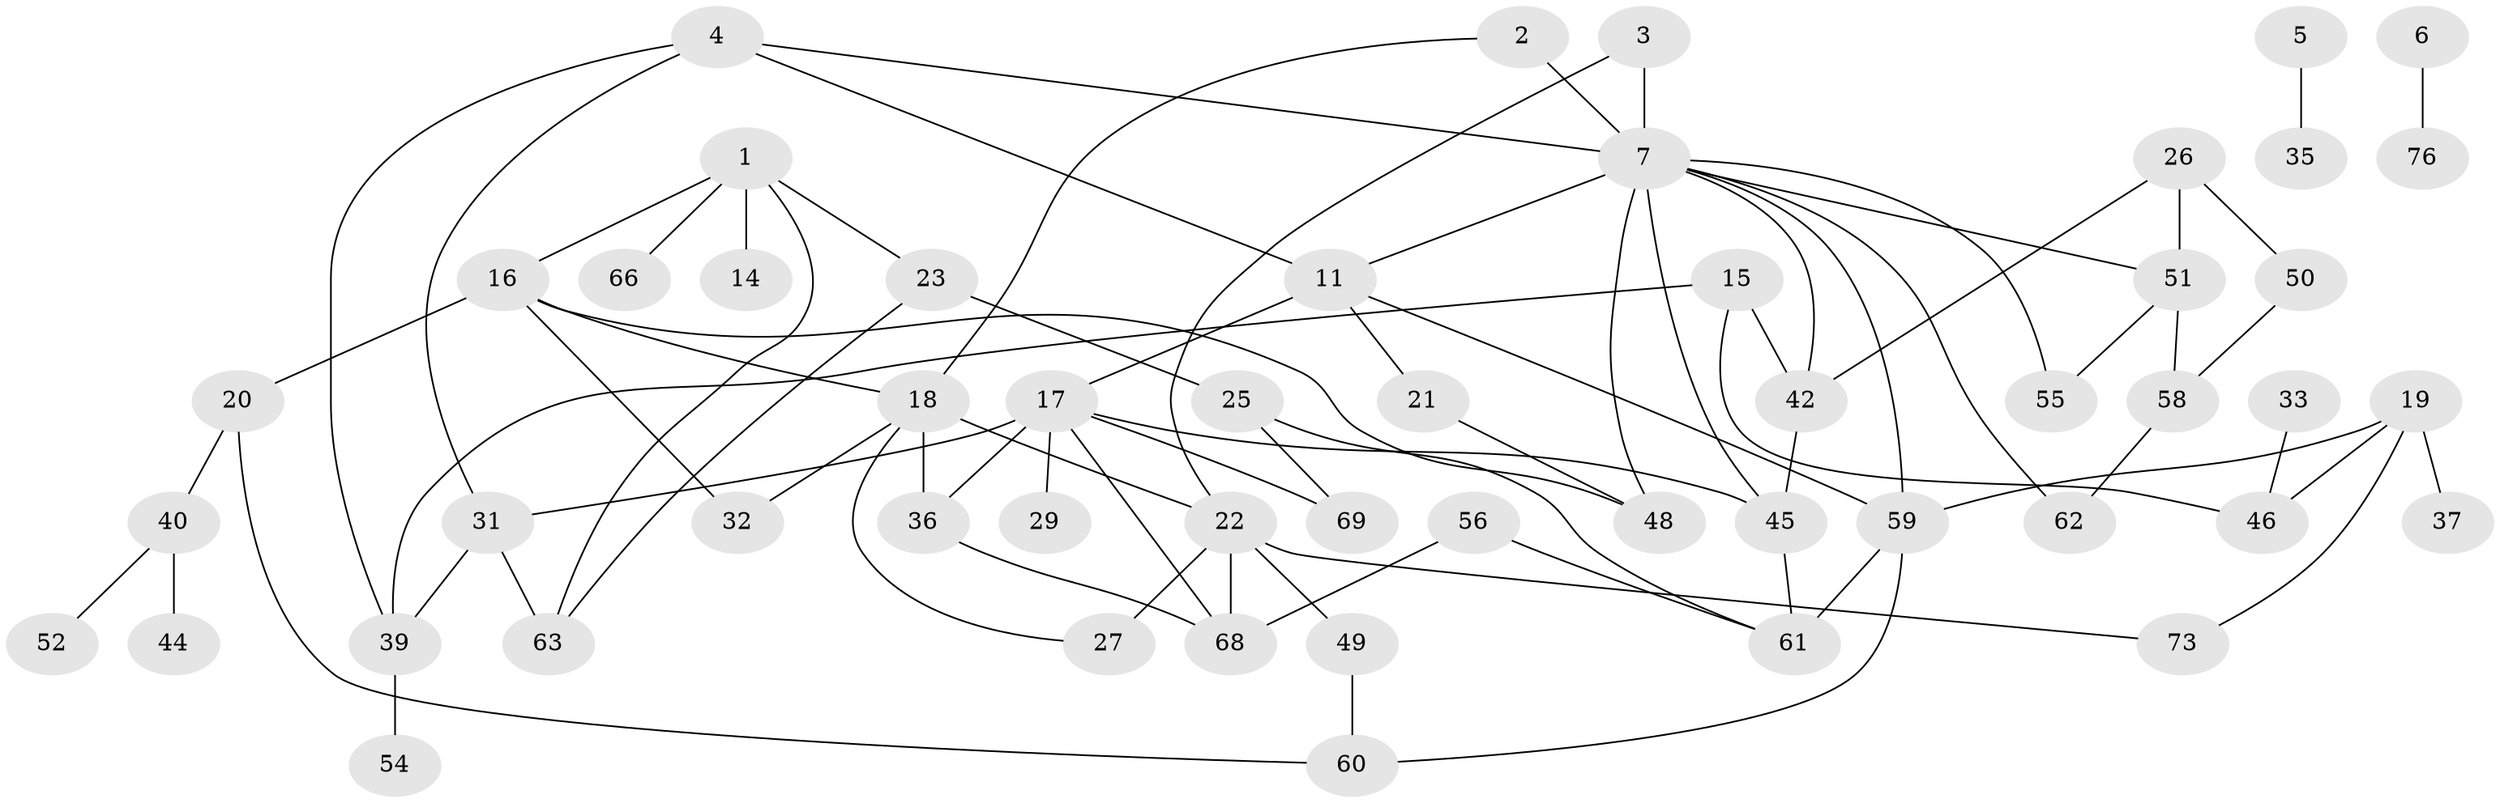 // original degree distribution, {3: 0.1610738255033557, 2: 0.3288590604026846, 4: 0.10738255033557047, 0: 0.1342281879194631, 1: 0.21476510067114093, 6: 0.013422818791946308, 5: 0.03355704697986577, 7: 0.006711409395973154}
// Generated by graph-tools (version 1.1) at 2025/33/03/09/25 02:33:43]
// undirected, 53 vertices, 79 edges
graph export_dot {
graph [start="1"]
  node [color=gray90,style=filled];
  1;
  2;
  3;
  4;
  5;
  6;
  7;
  11;
  14;
  15;
  16;
  17;
  18;
  19;
  20;
  21;
  22;
  23;
  25;
  26;
  27;
  29;
  31;
  32;
  33;
  35;
  36;
  37;
  39;
  40;
  42;
  44;
  45;
  46;
  48;
  49;
  50;
  51;
  52;
  54;
  55;
  56;
  58;
  59;
  60;
  61;
  62;
  63;
  66;
  68;
  69;
  73;
  76;
  1 -- 14 [weight=1.0];
  1 -- 16 [weight=1.0];
  1 -- 23 [weight=1.0];
  1 -- 63 [weight=1.0];
  1 -- 66 [weight=1.0];
  2 -- 7 [weight=2.0];
  2 -- 18 [weight=1.0];
  3 -- 7 [weight=1.0];
  3 -- 22 [weight=1.0];
  4 -- 7 [weight=1.0];
  4 -- 11 [weight=1.0];
  4 -- 31 [weight=1.0];
  4 -- 39 [weight=1.0];
  5 -- 35 [weight=1.0];
  6 -- 76 [weight=1.0];
  7 -- 11 [weight=1.0];
  7 -- 42 [weight=1.0];
  7 -- 45 [weight=1.0];
  7 -- 48 [weight=1.0];
  7 -- 51 [weight=1.0];
  7 -- 55 [weight=1.0];
  7 -- 59 [weight=1.0];
  7 -- 62 [weight=1.0];
  11 -- 17 [weight=2.0];
  11 -- 21 [weight=1.0];
  11 -- 59 [weight=1.0];
  15 -- 39 [weight=1.0];
  15 -- 42 [weight=1.0];
  15 -- 46 [weight=1.0];
  16 -- 18 [weight=1.0];
  16 -- 20 [weight=1.0];
  16 -- 32 [weight=1.0];
  16 -- 48 [weight=1.0];
  17 -- 29 [weight=1.0];
  17 -- 31 [weight=1.0];
  17 -- 36 [weight=1.0];
  17 -- 45 [weight=2.0];
  17 -- 68 [weight=1.0];
  17 -- 69 [weight=1.0];
  18 -- 22 [weight=1.0];
  18 -- 27 [weight=1.0];
  18 -- 32 [weight=1.0];
  18 -- 36 [weight=2.0];
  19 -- 37 [weight=1.0];
  19 -- 46 [weight=1.0];
  19 -- 59 [weight=1.0];
  19 -- 73 [weight=1.0];
  20 -- 40 [weight=1.0];
  20 -- 60 [weight=1.0];
  21 -- 48 [weight=1.0];
  22 -- 27 [weight=2.0];
  22 -- 49 [weight=1.0];
  22 -- 68 [weight=1.0];
  22 -- 73 [weight=1.0];
  23 -- 25 [weight=1.0];
  23 -- 63 [weight=1.0];
  25 -- 61 [weight=1.0];
  25 -- 69 [weight=1.0];
  26 -- 42 [weight=1.0];
  26 -- 50 [weight=1.0];
  26 -- 51 [weight=1.0];
  31 -- 39 [weight=1.0];
  31 -- 63 [weight=2.0];
  33 -- 46 [weight=1.0];
  36 -- 68 [weight=1.0];
  39 -- 54 [weight=1.0];
  40 -- 44 [weight=1.0];
  40 -- 52 [weight=1.0];
  42 -- 45 [weight=2.0];
  45 -- 61 [weight=1.0];
  49 -- 60 [weight=1.0];
  50 -- 58 [weight=1.0];
  51 -- 55 [weight=1.0];
  51 -- 58 [weight=1.0];
  56 -- 61 [weight=1.0];
  56 -- 68 [weight=2.0];
  58 -- 62 [weight=1.0];
  59 -- 60 [weight=1.0];
  59 -- 61 [weight=3.0];
}
